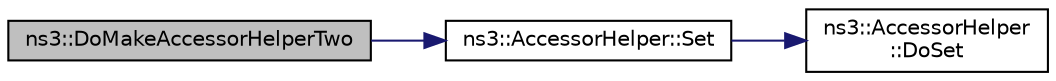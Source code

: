 digraph "ns3::DoMakeAccessorHelperTwo"
{
 // LATEX_PDF_SIZE
  edge [fontname="Helvetica",fontsize="10",labelfontname="Helvetica",labelfontsize="10"];
  node [fontname="Helvetica",fontsize="10",shape=record];
  rankdir="LR";
  Node1 [label="ns3::DoMakeAccessorHelperTwo",height=0.2,width=0.4,color="black", fillcolor="grey75", style="filled", fontcolor="black",tooltip="MakeAccessorHelper implementation with a class get functor method and a class set method returning bo..."];
  Node1 -> Node2 [color="midnightblue",fontsize="10",style="solid",fontname="Helvetica"];
  Node2 [label="ns3::AccessorHelper::Set",height=0.2,width=0.4,color="black", fillcolor="white", style="filled",URL="$classns3_1_1_accessor_helper.html#a31f5f5ee9dd1bc51b28d04619ce6006f",tooltip="Set the underlying member to the argument AttributeValue."];
  Node2 -> Node3 [color="midnightblue",fontsize="10",style="solid",fontname="Helvetica"];
  Node3 [label="ns3::AccessorHelper\l::DoSet",height=0.2,width=0.4,color="black", fillcolor="white", style="filled",URL="$classns3_1_1_accessor_helper.html#ae7d6639bed616aaf4bb1d88f1d82d5e6",tooltip="Setter implementation."];
}
